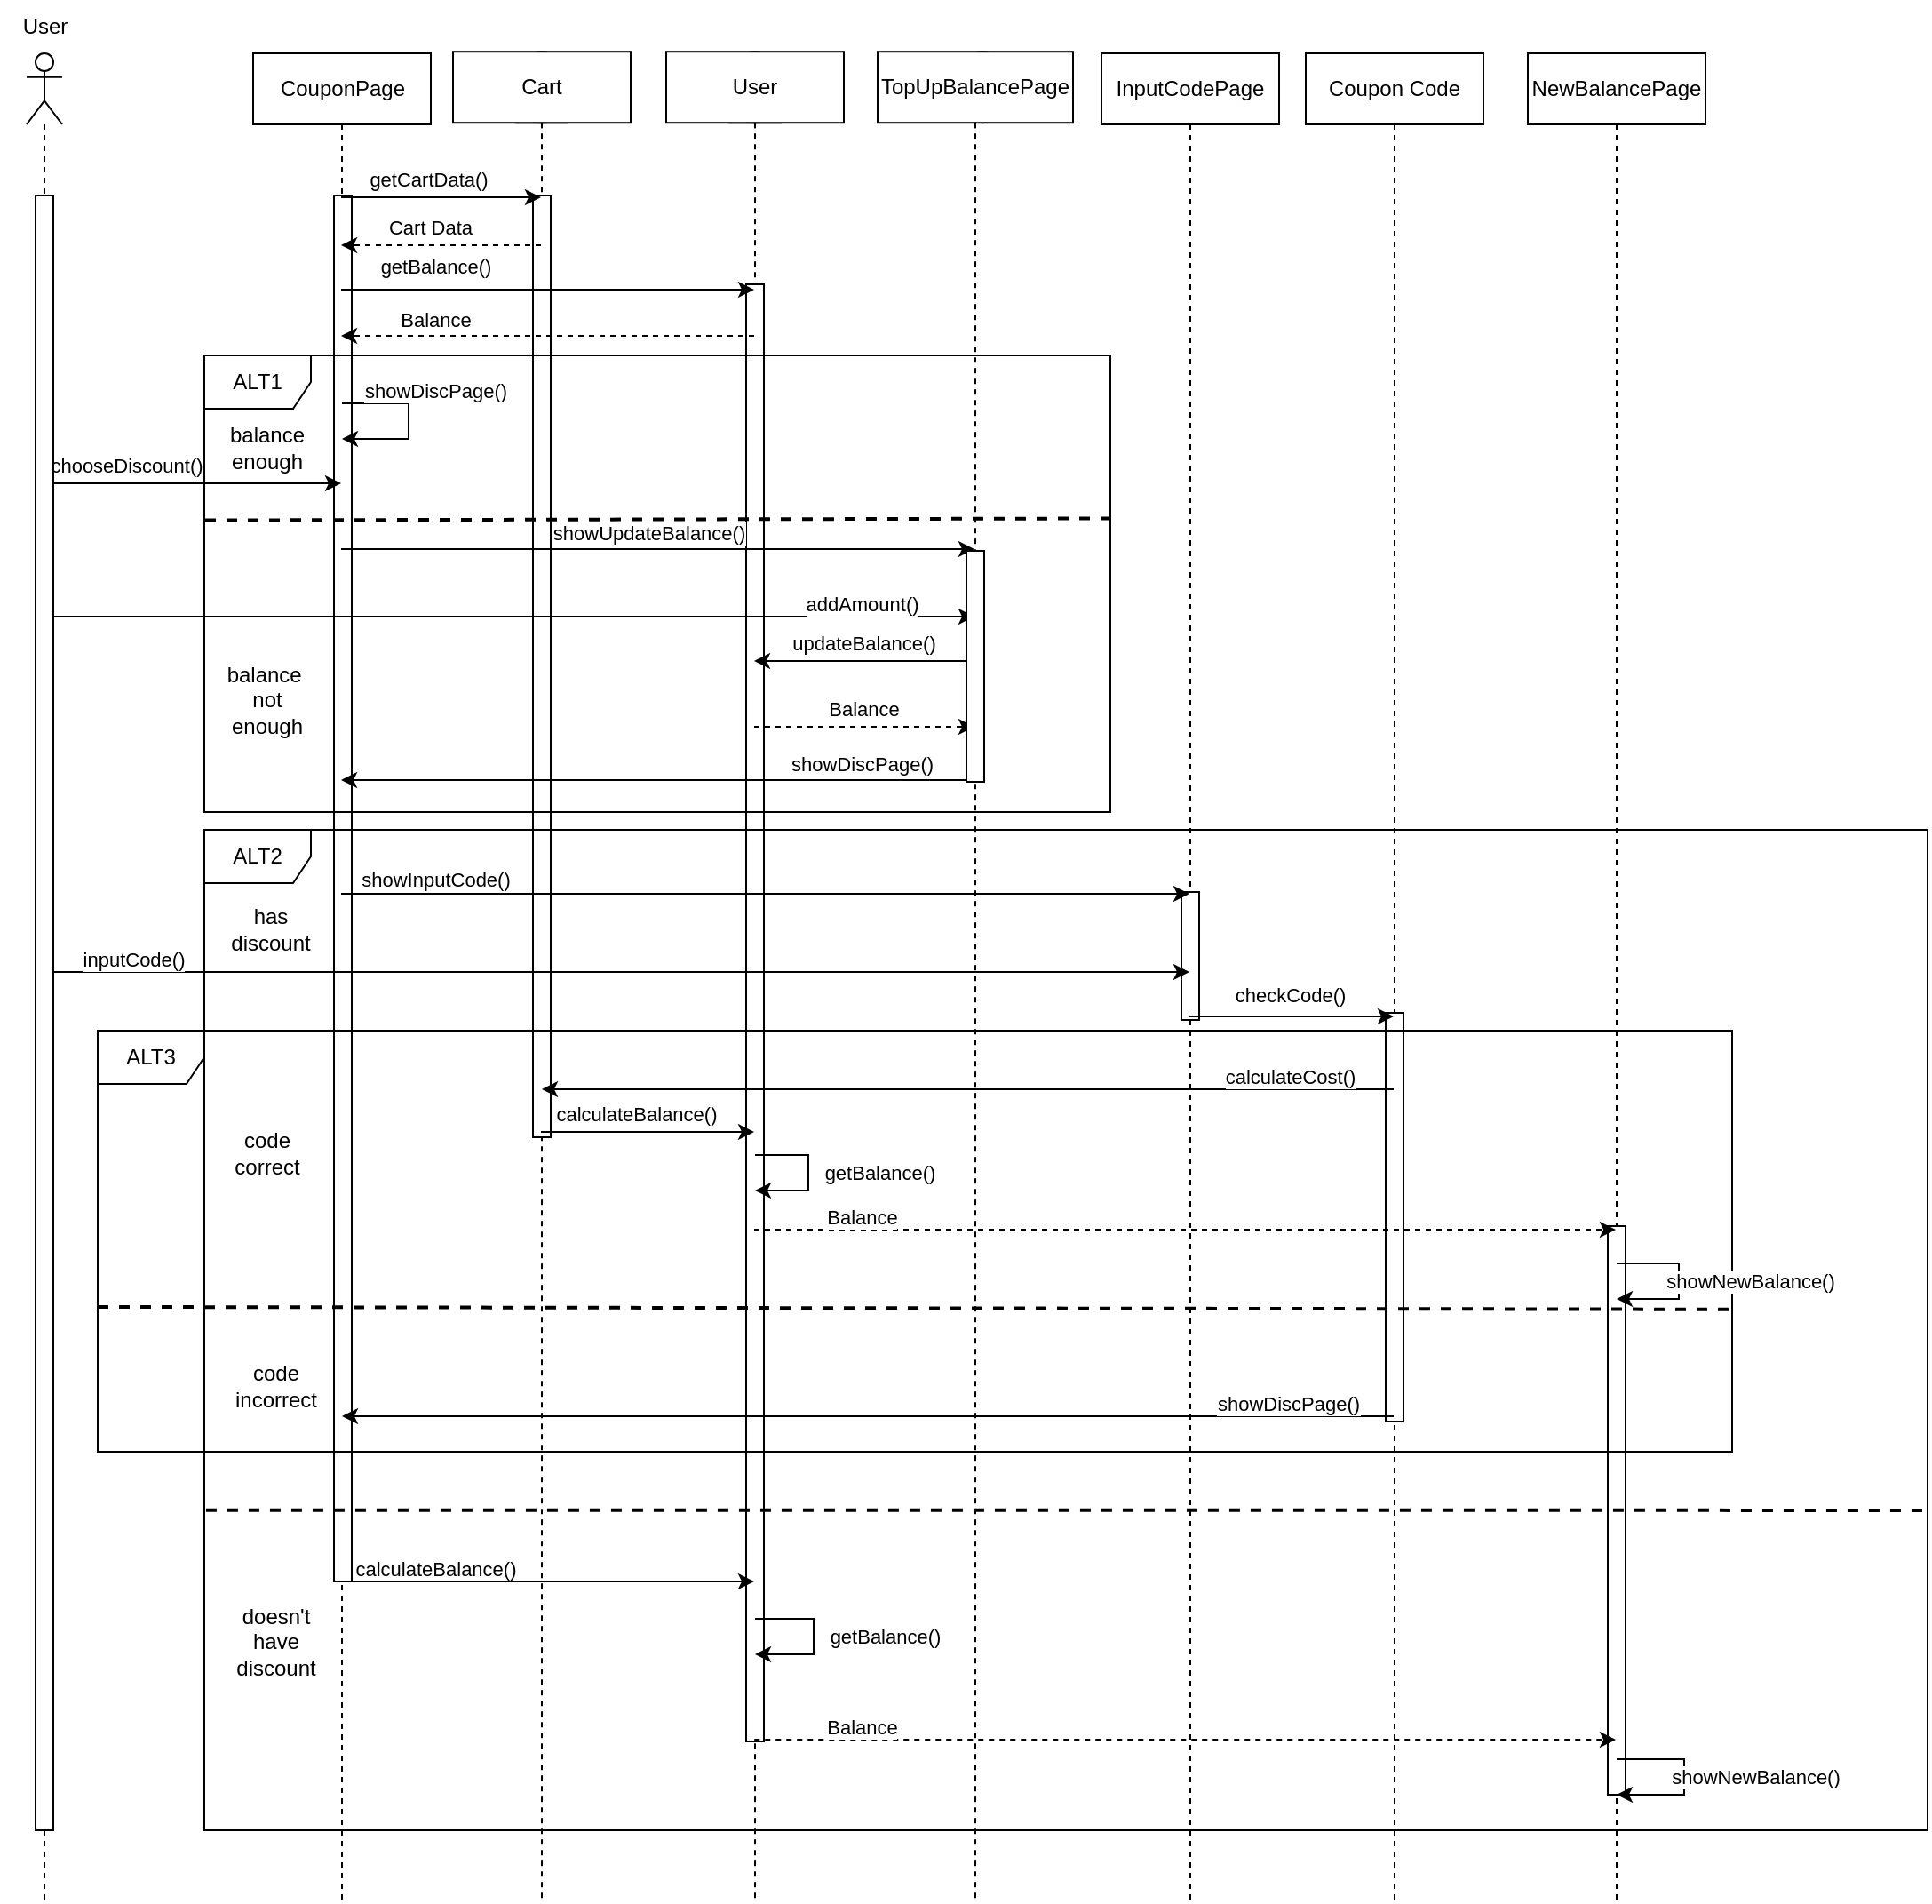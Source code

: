 <mxfile version="20.8.16" type="device"><diagram name="Σελίδα-1" id="CsE6YNoTUhBlBd0UO_HM"><mxGraphModel dx="1233" dy="720" grid="1" gridSize="10" guides="1" tooltips="1" connect="1" arrows="1" fold="1" page="1" pageScale="1" pageWidth="1169" pageHeight="827" math="0" shadow="0"><root><mxCell id="0"/><mxCell id="1" parent="0"/><mxCell id="swWhOMBi9cK1xBVYy2Jj-80" value="" style="shape=umlLifeline;perimeter=lifelinePerimeter;whiteSpace=wrap;html=1;container=1;dropTarget=0;collapsible=0;recursiveResize=0;outlineConnect=0;portConstraint=eastwest;newEdgeStyle={&quot;edgeStyle&quot;:&quot;elbowEdgeStyle&quot;,&quot;elbow&quot;:&quot;vertical&quot;,&quot;curved&quot;:0,&quot;rounded&quot;:0};participant=umlBoundary;" parent="1" vertex="1"><mxGeometry x="1240" y="320" width="50" height="1040" as="geometry"/></mxCell><mxCell id="swWhOMBi9cK1xBVYy2Jj-81" value="" style="shape=umlLifeline;perimeter=lifelinePerimeter;whiteSpace=wrap;html=1;container=1;dropTarget=0;collapsible=0;recursiveResize=0;outlineConnect=0;portConstraint=eastwest;newEdgeStyle={&quot;edgeStyle&quot;:&quot;elbowEdgeStyle&quot;,&quot;elbow&quot;:&quot;vertical&quot;,&quot;curved&quot;:0,&quot;rounded&quot;:0};participant=umlBoundary;" parent="1" vertex="1"><mxGeometry x="1119" y="319.1" width="50" height="1040.9" as="geometry"/></mxCell><mxCell id="swWhOMBi9cK1xBVYy2Jj-82" value="" style="shape=umlLifeline;perimeter=lifelinePerimeter;whiteSpace=wrap;html=1;container=1;dropTarget=0;collapsible=0;recursiveResize=0;outlineConnect=0;portConstraint=eastwest;newEdgeStyle={&quot;edgeStyle&quot;:&quot;elbowEdgeStyle&quot;,&quot;elbow&quot;:&quot;vertical&quot;,&quot;curved&quot;:0,&quot;rounded&quot;:0};participant=umlBoundary;" parent="1" vertex="1"><mxGeometry x="762.5" y="320" width="50" height="1040" as="geometry"/></mxCell><mxCell id="swWhOMBi9cK1xBVYy2Jj-83" value="" style="shape=umlLifeline;perimeter=lifelinePerimeter;whiteSpace=wrap;html=1;container=1;dropTarget=0;collapsible=0;recursiveResize=0;outlineConnect=0;portConstraint=eastwest;newEdgeStyle={&quot;edgeStyle&quot;:&quot;elbowEdgeStyle&quot;,&quot;elbow&quot;:&quot;vertical&quot;,&quot;curved&quot;:0,&quot;rounded&quot;:0};participant=umlEntity;" parent="1" vertex="1"><mxGeometry x="880" y="319.1" width="40" height="1040.9" as="geometry"/></mxCell><mxCell id="swWhOMBi9cK1xBVYy2Jj-84" value="" style="shape=umlLifeline;perimeter=lifelinePerimeter;whiteSpace=wrap;html=1;container=1;dropTarget=0;collapsible=0;recursiveResize=0;outlineConnect=0;portConstraint=eastwest;newEdgeStyle={&quot;edgeStyle&quot;:&quot;elbowEdgeStyle&quot;,&quot;elbow&quot;:&quot;vertical&quot;,&quot;curved&quot;:0,&quot;rounded&quot;:0};participant=umlEntity;size=40;" parent="1" vertex="1"><mxGeometry x="1000" y="319.1" width="40" height="1040.9" as="geometry"/></mxCell><mxCell id="swWhOMBi9cK1xBVYy2Jj-85" value="" style="shape=umlLifeline;perimeter=lifelinePerimeter;whiteSpace=wrap;html=1;container=1;dropTarget=0;collapsible=0;recursiveResize=0;outlineConnect=0;portConstraint=eastwest;newEdgeStyle={&quot;edgeStyle&quot;:&quot;elbowEdgeStyle&quot;,&quot;elbow&quot;:&quot;vertical&quot;,&quot;curved&quot;:0,&quot;rounded&quot;:0};participant=umlBoundary;" parent="1" vertex="1"><mxGeometry x="1480" y="320" width="50" height="1040" as="geometry"/></mxCell><mxCell id="swWhOMBi9cK1xBVYy2Jj-86" value="" style="shape=umlLifeline;perimeter=lifelinePerimeter;whiteSpace=wrap;html=1;container=1;dropTarget=0;collapsible=0;recursiveResize=0;outlineConnect=0;portConstraint=eastwest;newEdgeStyle={&quot;edgeStyle&quot;:&quot;elbowEdgeStyle&quot;,&quot;elbow&quot;:&quot;vertical&quot;,&quot;curved&quot;:0,&quot;rounded&quot;:0};participant=umlEntity;" parent="1" vertex="1"><mxGeometry x="1360" y="320" width="40" height="1040" as="geometry"/></mxCell><mxCell id="IK8IRVJrMrATGc9QWltt-18" value="" style="html=1;points=[];perimeter=orthogonalPerimeter;" vertex="1" parent="1"><mxGeometry x="783" y="400" width="10" height="780" as="geometry"/></mxCell><mxCell id="IK8IRVJrMrATGc9QWltt-19" value="" style="html=1;points=[];perimeter=orthogonalPerimeter;" vertex="1" parent="1"><mxGeometry x="895" y="400" width="10" height="530" as="geometry"/></mxCell><mxCell id="IK8IRVJrMrATGc9QWltt-20" value="" style="html=1;points=[];perimeter=orthogonalPerimeter;" vertex="1" parent="1"><mxGeometry x="1015" y="450" width="10" height="820" as="geometry"/></mxCell><mxCell id="IK8IRVJrMrATGc9QWltt-22" value="" style="html=1;points=[];perimeter=orthogonalPerimeter;" vertex="1" parent="1"><mxGeometry x="1260" y="792" width="10" height="72" as="geometry"/></mxCell><mxCell id="IK8IRVJrMrATGc9QWltt-23" value="" style="html=1;points=[];perimeter=orthogonalPerimeter;" vertex="1" parent="1"><mxGeometry x="1375" y="860" width="10" height="230" as="geometry"/></mxCell><mxCell id="IK8IRVJrMrATGc9QWltt-24" value="" style="html=1;points=[];perimeter=orthogonalPerimeter;" vertex="1" parent="1"><mxGeometry x="1500" y="980" width="10" height="320" as="geometry"/></mxCell><mxCell id="swWhOMBi9cK1xBVYy2Jj-110" value="ALT2" style="shape=umlFrame;whiteSpace=wrap;html=1;pointerEvents=0;" parent="1" vertex="1"><mxGeometry x="710" y="757" width="970" height="563" as="geometry"/></mxCell><mxCell id="swWhOMBi9cK1xBVYy2Jj-114" value="ALT3" style="shape=umlFrame;whiteSpace=wrap;html=1;pointerEvents=0;" parent="1" vertex="1"><mxGeometry x="650" y="870" width="920" height="237" as="geometry"/></mxCell><mxCell id="swWhOMBi9cK1xBVYy2Jj-97" value="ALT1" style="shape=umlFrame;whiteSpace=wrap;html=1;pointerEvents=0;" parent="1" vertex="1"><mxGeometry x="710" y="490" width="510" height="257" as="geometry"/></mxCell><mxCell id="swWhOMBi9cK1xBVYy2Jj-100" value="" style="endArrow=none;dashed=1;html=1;rounded=0;exitX=0.001;exitY=0.361;exitDx=0;exitDy=0;exitPerimeter=0;entryX=1.003;entryY=0.357;entryDx=0;entryDy=0;entryPerimeter=0;strokeWidth=2;" parent="1" source="swWhOMBi9cK1xBVYy2Jj-97" target="swWhOMBi9cK1xBVYy2Jj-97" edge="1"><mxGeometry width="50" height="50" relative="1" as="geometry"><mxPoint x="1095" y="567" as="sourcePoint"/><mxPoint x="1145" y="517" as="targetPoint"/></mxGeometry></mxCell><mxCell id="swWhOMBi9cK1xBVYy2Jj-79" value="" style="shape=umlLifeline;perimeter=lifelinePerimeter;whiteSpace=wrap;html=1;container=1;dropTarget=0;collapsible=0;recursiveResize=0;outlineConnect=0;portConstraint=eastwest;newEdgeStyle={&quot;edgeStyle&quot;:&quot;elbowEdgeStyle&quot;,&quot;elbow&quot;:&quot;vertical&quot;,&quot;curved&quot;:0,&quot;rounded&quot;:0};participant=umlActor;" parent="1" vertex="1"><mxGeometry x="610" y="320" width="20" height="1040" as="geometry"/></mxCell><mxCell id="swWhOMBi9cK1xBVYy2Jj-87" value="chooseDiscount()" style="endArrow=classic;html=1;rounded=0;" parent="1" edge="1"><mxGeometry x="-0.437" y="10" width="50" height="50" relative="1" as="geometry"><mxPoint x="619.5" y="562" as="sourcePoint"/><mxPoint x="787" y="562" as="targetPoint"/><Array as="points"><mxPoint x="725" y="562"/></Array><mxPoint x="-1" as="offset"/></mxGeometry></mxCell><mxCell id="swWhOMBi9cK1xBVYy2Jj-88" value="getCartData()" style="endArrow=classic;html=1;rounded=0;" parent="1" edge="1"><mxGeometry x="-0.129" y="10" width="50" height="50" relative="1" as="geometry"><mxPoint x="787" y="401" as="sourcePoint"/><mxPoint x="899.5" y="401" as="targetPoint"/><Array as="points"><mxPoint x="855" y="401"/></Array><mxPoint as="offset"/></mxGeometry></mxCell><mxCell id="swWhOMBi9cK1xBVYy2Jj-89" value="Cart Data" style="endArrow=classic;html=1;rounded=0;dashed=1;" parent="1" edge="1"><mxGeometry x="0.129" y="-10" width="50" height="50" relative="1" as="geometry"><mxPoint x="899.5" y="428" as="sourcePoint"/><mxPoint x="787" y="428" as="targetPoint"/><Array as="points"><mxPoint x="855" y="428"/></Array><mxPoint x="1" as="offset"/></mxGeometry></mxCell><mxCell id="swWhOMBi9cK1xBVYy2Jj-90" value="getBalance()" style="endArrow=classic;html=1;rounded=0;" parent="1" edge="1"><mxGeometry x="-0.544" y="13" width="50" height="50" relative="1" as="geometry"><mxPoint x="787" y="453" as="sourcePoint"/><mxPoint x="1019.5" y="453" as="targetPoint"/><Array as="points"><mxPoint x="875" y="453"/></Array><mxPoint as="offset"/></mxGeometry></mxCell><mxCell id="swWhOMBi9cK1xBVYy2Jj-91" value="Balance" style="endArrow=classic;html=1;rounded=0;dashed=1;" parent="1" edge="1"><mxGeometry x="0.544" y="-9" width="50" height="50" relative="1" as="geometry"><mxPoint x="1019.5" y="479" as="sourcePoint"/><mxPoint x="787" y="479" as="targetPoint"/><Array as="points"><mxPoint x="915" y="479"/></Array><mxPoint as="offset"/></mxGeometry></mxCell><mxCell id="swWhOMBi9cK1xBVYy2Jj-92" value="showDiscPage()" style="endArrow=classic;html=1;rounded=0;" parent="1" source="swWhOMBi9cK1xBVYy2Jj-82" target="swWhOMBi9cK1xBVYy2Jj-82" edge="1"><mxGeometry x="-0.209" y="17" width="50" height="50" relative="1" as="geometry"><mxPoint x="995" y="567" as="sourcePoint"/><mxPoint x="1045" y="517" as="targetPoint"/><Array as="points"><mxPoint x="825" y="517"/><mxPoint x="825" y="537"/></Array><mxPoint x="-2" y="-7" as="offset"/></mxGeometry></mxCell><mxCell id="swWhOMBi9cK1xBVYy2Jj-93" value="showUpdateBalance()" style="endArrow=classic;html=1;rounded=0;" parent="1" edge="1"><mxGeometry x="-0.029" y="9" width="50" height="50" relative="1" as="geometry"><mxPoint x="787" y="599" as="sourcePoint"/><mxPoint x="1143.5" y="599" as="targetPoint"/><Array as="points"><mxPoint x="945" y="599"/></Array><mxPoint as="offset"/></mxGeometry></mxCell><mxCell id="swWhOMBi9cK1xBVYy2Jj-94" value="addAmount()" style="endArrow=classic;html=1;rounded=0;" parent="1" source="swWhOMBi9cK1xBVYy2Jj-79" target="swWhOMBi9cK1xBVYy2Jj-81" edge="1"><mxGeometry x="0.758" y="7" width="50" height="50" relative="1" as="geometry"><mxPoint x="995" y="567" as="sourcePoint"/><mxPoint x="1045" y="517" as="targetPoint"/><Array as="points"><mxPoint x="865" y="637"/></Array><mxPoint as="offset"/></mxGeometry></mxCell><mxCell id="swWhOMBi9cK1xBVYy2Jj-96" value="showDiscPage()" style="endArrow=classic;html=1;rounded=0;" parent="1" edge="1"><mxGeometry x="-0.644" y="-9" width="50" height="50" relative="1" as="geometry"><mxPoint x="1143.5" y="729" as="sourcePoint"/><mxPoint x="787" y="729" as="targetPoint"/><Array as="points"><mxPoint x="955" y="729"/></Array><mxPoint as="offset"/></mxGeometry></mxCell><mxCell id="swWhOMBi9cK1xBVYy2Jj-98" value="balance&lt;br&gt;enough" style="text;html=1;align=center;verticalAlign=middle;resizable=0;points=[];autosize=1;strokeColor=none;fillColor=none;" parent="1" vertex="1"><mxGeometry x="710" y="521.5" width="70" height="40" as="geometry"/></mxCell><mxCell id="swWhOMBi9cK1xBVYy2Jj-99" value="balance&amp;nbsp;&lt;br&gt;not&lt;br style=&quot;border-color: var(--border-color);&quot;&gt;enough" style="text;html=1;align=center;verticalAlign=middle;resizable=0;points=[];autosize=1;strokeColor=none;fillColor=none;" parent="1" vertex="1"><mxGeometry x="710" y="654" width="70" height="60" as="geometry"/></mxCell><mxCell id="swWhOMBi9cK1xBVYy2Jj-101" value="showInputCode()" style="endArrow=classic;html=1;rounded=0;" parent="1" edge="1"><mxGeometry x="-0.778" y="8" width="50" height="50" relative="1" as="geometry"><mxPoint x="787" y="793" as="sourcePoint"/><mxPoint x="1264.5" y="793" as="targetPoint"/><Array as="points"><mxPoint x="1005" y="793"/></Array><mxPoint as="offset"/></mxGeometry></mxCell><mxCell id="swWhOMBi9cK1xBVYy2Jj-102" value="inputCode()" style="endArrow=classic;html=1;rounded=0;" parent="1" edge="1"><mxGeometry x="-0.843" y="7" width="50" height="50" relative="1" as="geometry"><mxPoint x="619.5" y="837" as="sourcePoint"/><mxPoint x="1264.5" y="837" as="targetPoint"/><Array as="points"><mxPoint x="925" y="837"/></Array><mxPoint as="offset"/></mxGeometry></mxCell><mxCell id="swWhOMBi9cK1xBVYy2Jj-103" value="checkCode()" style="endArrow=classic;html=1;rounded=0;" parent="1" edge="1"><mxGeometry x="-0.035" y="12" width="50" height="50" relative="1" as="geometry"><mxPoint x="1264.5" y="862" as="sourcePoint"/><mxPoint x="1379.5" y="862" as="targetPoint"/><Array as="points"><mxPoint x="1265" y="862"/></Array><mxPoint x="1" as="offset"/></mxGeometry></mxCell><mxCell id="swWhOMBi9cK1xBVYy2Jj-104" value="calculateCost()" style="endArrow=classic;html=1;rounded=0;" parent="1" edge="1" target="swWhOMBi9cK1xBVYy2Jj-83"><mxGeometry x="-0.749" y="-7" width="50" height="50" relative="1" as="geometry"><mxPoint x="1379.5" y="903" as="sourcePoint"/><mxPoint x="905" y="903" as="targetPoint"/><Array as="points"><mxPoint x="1105" y="903"/></Array><mxPoint x="1" as="offset"/></mxGeometry></mxCell><mxCell id="swWhOMBi9cK1xBVYy2Jj-105" value="calculateBalance()" style="endArrow=classic;html=1;rounded=0;" parent="1" edge="1"><mxGeometry x="-0.095" y="10" width="50" height="50" relative="1" as="geometry"><mxPoint x="899.5" y="927" as="sourcePoint"/><mxPoint x="1019.5" y="927" as="targetPoint"/><Array as="points"><mxPoint x="965" y="927"/></Array><mxPoint x="-1" as="offset"/></mxGeometry></mxCell><mxCell id="swWhOMBi9cK1xBVYy2Jj-106" value="Balance" style="endArrow=classic;html=1;rounded=0;dashed=1;" parent="1" edge="1"><mxGeometry x="-0.75" y="7" width="50" height="50" relative="1" as="geometry"><mxPoint x="1019.5" y="982" as="sourcePoint"/><mxPoint x="1504.5" y="982" as="targetPoint"/><Array as="points"><mxPoint x="1185" y="982"/></Array><mxPoint as="offset"/></mxGeometry></mxCell><mxCell id="swWhOMBi9cK1xBVYy2Jj-107" value="calculateBalance()" style="endArrow=classic;html=1;rounded=0;" parent="1" edge="1"><mxGeometry x="-0.544" y="7" width="50" height="50" relative="1" as="geometry"><mxPoint x="787" y="1180" as="sourcePoint"/><mxPoint x="1019.5" y="1180" as="targetPoint"/><Array as="points"><mxPoint x="915" y="1180"/></Array><mxPoint as="offset"/></mxGeometry></mxCell><mxCell id="swWhOMBi9cK1xBVYy2Jj-109" value="showDiscPage()" style="endArrow=classic;html=1;rounded=0;" parent="1" source="swWhOMBi9cK1xBVYy2Jj-86" target="swWhOMBi9cK1xBVYy2Jj-82" edge="1"><mxGeometry x="-0.799" y="-7" width="50" height="50" relative="1" as="geometry"><mxPoint x="1095" y="767" as="sourcePoint"/><mxPoint x="905" y="787" as="targetPoint"/><Array as="points"><mxPoint x="1075" y="1087"/></Array><mxPoint as="offset"/></mxGeometry></mxCell><mxCell id="swWhOMBi9cK1xBVYy2Jj-111" value="" style="endArrow=none;dashed=1;html=1;rounded=0;entryX=0.999;entryY=0.65;entryDx=0;entryDy=0;entryPerimeter=0;strokeWidth=2;exitX=0.001;exitY=0.68;exitDx=0;exitDy=0;exitPerimeter=0;" parent="1" source="swWhOMBi9cK1xBVYy2Jj-110" edge="1"><mxGeometry width="50" height="50" relative="1" as="geometry"><mxPoint x="720" y="1140" as="sourcePoint"/><mxPoint x="1679.03" y="1139.95" as="targetPoint"/></mxGeometry></mxCell><mxCell id="swWhOMBi9cK1xBVYy2Jj-112" value="doesn't&lt;br&gt;have&lt;br&gt;discount" style="text;html=1;align=center;verticalAlign=middle;resizable=0;points=[];autosize=1;strokeColor=none;fillColor=none;" parent="1" vertex="1"><mxGeometry x="715" y="1184" width="70" height="60" as="geometry"/></mxCell><mxCell id="swWhOMBi9cK1xBVYy2Jj-113" value="has&lt;br&gt;discount" style="text;html=1;align=center;verticalAlign=middle;resizable=0;points=[];autosize=1;strokeColor=none;fillColor=none;" parent="1" vertex="1"><mxGeometry x="712" y="793" width="70" height="40" as="geometry"/></mxCell><mxCell id="swWhOMBi9cK1xBVYy2Jj-115" value="" style="endArrow=none;dashed=1;html=1;rounded=0;exitX=0;exitY=0.656;exitDx=0;exitDy=0;exitPerimeter=0;entryX=1;entryY=0.662;entryDx=0;entryDy=0;entryPerimeter=0;strokeColor=default;strokeWidth=2;" parent="1" source="swWhOMBi9cK1xBVYy2Jj-114" target="swWhOMBi9cK1xBVYy2Jj-114" edge="1"><mxGeometry width="50" height="50" relative="1" as="geometry"><mxPoint x="717.48" y="1035.697" as="sourcePoint"/><mxPoint x="1559.16" y="1040.437" as="targetPoint"/></mxGeometry></mxCell><mxCell id="swWhOMBi9cK1xBVYy2Jj-116" value="code&lt;br&gt;correct" style="text;html=1;align=center;verticalAlign=middle;resizable=0;points=[];autosize=1;strokeColor=none;fillColor=none;" parent="1" vertex="1"><mxGeometry x="715" y="919" width="60" height="40" as="geometry"/></mxCell><mxCell id="swWhOMBi9cK1xBVYy2Jj-117" value="code&lt;br&gt;incorrect" style="text;html=1;align=center;verticalAlign=middle;resizable=0;points=[];autosize=1;strokeColor=none;fillColor=none;" parent="1" vertex="1"><mxGeometry x="715" y="1050" width="70" height="40" as="geometry"/></mxCell><mxCell id="swWhOMBi9cK1xBVYy2Jj-118" value="User" style="text;html=1;align=center;verticalAlign=middle;resizable=0;points=[];autosize=1;strokeColor=none;fillColor=none;" parent="1" vertex="1"><mxGeometry x="595" y="290" width="50" height="30" as="geometry"/></mxCell><mxCell id="IK8IRVJrMrATGc9QWltt-3" value="CouponPage" style="shape=umlLifeline;perimeter=lifelinePerimeter;whiteSpace=wrap;html=1;container=1;collapsible=0;recursiveResize=0;outlineConnect=0;" vertex="1" parent="1"><mxGeometry x="737.5" y="320" width="100" height="43" as="geometry"/></mxCell><mxCell id="IK8IRVJrMrATGc9QWltt-4" value="User" style="shape=umlLifeline;perimeter=lifelinePerimeter;whiteSpace=wrap;html=1;container=1;collapsible=0;recursiveResize=0;outlineConnect=0;" vertex="1" parent="1"><mxGeometry x="970" y="319.1" width="100" height="43" as="geometry"/></mxCell><mxCell id="IK8IRVJrMrATGc9QWltt-5" value="Cart" style="shape=umlLifeline;perimeter=lifelinePerimeter;whiteSpace=wrap;html=1;container=1;collapsible=0;recursiveResize=0;outlineConnect=0;" vertex="1" parent="1"><mxGeometry x="850" y="319.1" width="100" height="43" as="geometry"/></mxCell><mxCell id="IK8IRVJrMrATGc9QWltt-6" value="Coupon Code" style="shape=umlLifeline;perimeter=lifelinePerimeter;whiteSpace=wrap;html=1;container=1;collapsible=0;recursiveResize=0;outlineConnect=0;" vertex="1" parent="1"><mxGeometry x="1330" y="320" width="100" height="43" as="geometry"/></mxCell><mxCell id="IK8IRVJrMrATGc9QWltt-7" value="NewBalancePage" style="shape=umlLifeline;perimeter=lifelinePerimeter;whiteSpace=wrap;html=1;container=1;collapsible=0;recursiveResize=0;outlineConnect=0;" vertex="1" parent="1"><mxGeometry x="1455" y="320" width="100" height="43" as="geometry"/></mxCell><mxCell id="IK8IRVJrMrATGc9QWltt-8" value="updateBalance()" style="endArrow=classic;html=1;rounded=0;strokeWidth=1;" edge="1" parent="1"><mxGeometry x="0.024" y="-10" width="50" height="50" relative="1" as="geometry"><mxPoint x="1143.5" y="662" as="sourcePoint"/><mxPoint x="1019.5" y="662" as="targetPoint"/><Array as="points"><mxPoint x="1090" y="662"/></Array><mxPoint x="1" as="offset"/></mxGeometry></mxCell><mxCell id="IK8IRVJrMrATGc9QWltt-9" value="Balance" style="endArrow=classic;html=1;rounded=0;strokeWidth=1;dashed=1;" edge="1" parent="1"><mxGeometry x="-0.024" y="10" width="50" height="50" relative="1" as="geometry"><mxPoint x="1019.5" y="699" as="sourcePoint"/><mxPoint x="1143.5" y="699" as="targetPoint"/><Array as="points"><mxPoint x="1090" y="699"/></Array><mxPoint x="1" as="offset"/></mxGeometry></mxCell><mxCell id="IK8IRVJrMrATGc9QWltt-10" value="getBalance()" style="endArrow=classic;html=1;rounded=0;strokeWidth=1;" edge="1" parent="1" source="swWhOMBi9cK1xBVYy2Jj-84" target="swWhOMBi9cK1xBVYy2Jj-84"><mxGeometry y="40" width="50" height="50" relative="1" as="geometry"><mxPoint x="1070" y="960" as="sourcePoint"/><mxPoint x="1050" y="980" as="targetPoint"/><Array as="points"><mxPoint x="1050" y="940"/><mxPoint x="1050" y="960"/></Array><mxPoint as="offset"/></mxGeometry></mxCell><mxCell id="IK8IRVJrMrATGc9QWltt-11" value="showNewBalance()" style="endArrow=classic;html=1;rounded=0;strokeWidth=1;" edge="1" parent="1" source="swWhOMBi9cK1xBVYy2Jj-85" target="swWhOMBi9cK1xBVYy2Jj-85"><mxGeometry y="40" width="50" height="50" relative="1" as="geometry"><mxPoint x="1509.5" y="1001" as="sourcePoint"/><mxPoint x="1509.5" y="1021" as="targetPoint"/><Array as="points"><mxPoint x="1540" y="1001"/><mxPoint x="1540" y="1021"/></Array><mxPoint as="offset"/></mxGeometry></mxCell><mxCell id="IK8IRVJrMrATGc9QWltt-12" value="getBalance()" style="endArrow=classic;html=1;rounded=0;strokeWidth=1;" edge="1" parent="1" source="swWhOMBi9cK1xBVYy2Jj-84" target="swWhOMBi9cK1xBVYy2Jj-84"><mxGeometry y="40" width="50" height="50" relative="1" as="geometry"><mxPoint x="1022.5" y="1201" as="sourcePoint"/><mxPoint x="1022.5" y="1221" as="targetPoint"/><Array as="points"><mxPoint x="1053" y="1201"/><mxPoint x="1053" y="1221"/></Array><mxPoint as="offset"/></mxGeometry></mxCell><mxCell id="IK8IRVJrMrATGc9QWltt-13" value="Balance" style="endArrow=classic;html=1;rounded=0;dashed=1;" edge="1" parent="1"><mxGeometry x="-0.75" y="7" width="50" height="50" relative="1" as="geometry"><mxPoint x="1019.63" y="1269" as="sourcePoint"/><mxPoint x="1504.5" y="1269" as="targetPoint"/><Array as="points"><mxPoint x="1189" y="1269"/></Array><mxPoint as="offset"/></mxGeometry></mxCell><mxCell id="IK8IRVJrMrATGc9QWltt-14" value="showNewBalance()" style="endArrow=classic;html=1;rounded=0;strokeWidth=1;" edge="1" parent="1" source="swWhOMBi9cK1xBVYy2Jj-85" target="swWhOMBi9cK1xBVYy2Jj-85"><mxGeometry y="40" width="50" height="50" relative="1" as="geometry"><mxPoint x="1507.5" y="1280" as="sourcePoint"/><mxPoint x="1507.5" y="1300" as="targetPoint"/><Array as="points"><mxPoint x="1543" y="1280"/><mxPoint x="1543" y="1300"/></Array><mxPoint as="offset"/></mxGeometry></mxCell><mxCell id="IK8IRVJrMrATGc9QWltt-15" value="InputCodePage" style="shape=umlLifeline;perimeter=lifelinePerimeter;whiteSpace=wrap;html=1;container=1;collapsible=0;recursiveResize=0;outlineConnect=0;" vertex="1" parent="1"><mxGeometry x="1215" y="320" width="100" height="43" as="geometry"/></mxCell><mxCell id="IK8IRVJrMrATGc9QWltt-16" value="TopUpBalancePage" style="shape=umlLifeline;perimeter=lifelinePerimeter;whiteSpace=wrap;html=1;container=1;collapsible=0;recursiveResize=0;outlineConnect=0;" vertex="1" parent="1"><mxGeometry x="1089" y="319.1" width="110" height="43" as="geometry"/></mxCell><mxCell id="IK8IRVJrMrATGc9QWltt-17" value="" style="html=1;points=[];perimeter=orthogonalPerimeter;" vertex="1" parent="1"><mxGeometry x="615" y="400" width="10" height="920" as="geometry"/></mxCell><mxCell id="IK8IRVJrMrATGc9QWltt-21" value="" style="html=1;points=[];perimeter=orthogonalPerimeter;" vertex="1" parent="1"><mxGeometry x="1139" y="600" width="10" height="130" as="geometry"/></mxCell></root></mxGraphModel></diagram></mxfile>
